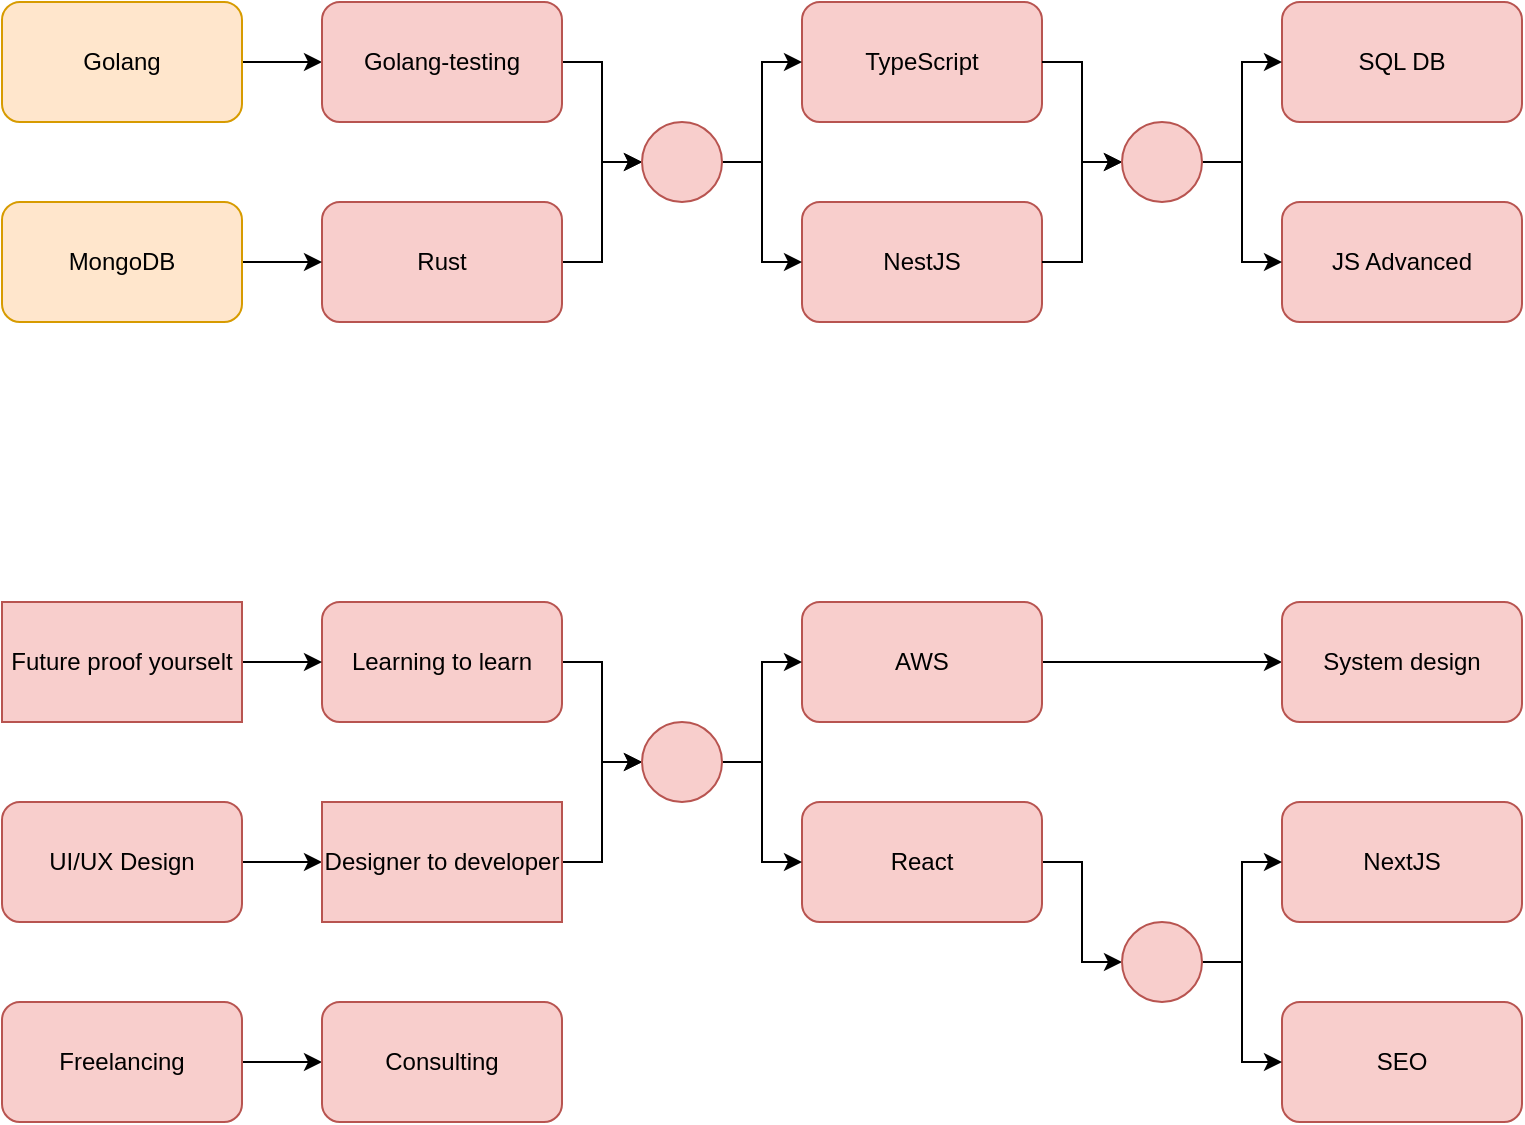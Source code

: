 <mxfile version="20.8.3" type="github">
  <diagram id="C5RBs43oDa-KdzZeNtuy" name="Page-1">
    <mxGraphModel dx="1876" dy="1157" grid="1" gridSize="10" guides="1" tooltips="1" connect="1" arrows="1" fold="1" page="1" pageScale="1" pageWidth="827" pageHeight="1169" math="0" shadow="0">
      <root>
        <mxCell id="WIyWlLk6GJQsqaUBKTNV-0" />
        <mxCell id="WIyWlLk6GJQsqaUBKTNV-1" parent="WIyWlLk6GJQsqaUBKTNV-0" />
        <mxCell id="8dS8NkWyoWZWIZvNbnty-49" style="edgeStyle=orthogonalEdgeStyle;rounded=0;orthogonalLoop=1;jettySize=auto;html=1;entryX=0;entryY=0.5;entryDx=0;entryDy=0;" parent="WIyWlLk6GJQsqaUBKTNV-1" source="8dS8NkWyoWZWIZvNbnty-0" target="8dS8NkWyoWZWIZvNbnty-47" edge="1">
          <mxGeometry relative="1" as="geometry" />
        </mxCell>
        <mxCell id="8dS8NkWyoWZWIZvNbnty-0" value="Golang" style="rounded=1;whiteSpace=wrap;html=1;fillColor=#ffe6cc;strokeColor=#d79b00;perimeter=rectanglePerimeter;glass=0;shadow=0;gradientColor=none;gradientDirection=north;" parent="WIyWlLk6GJQsqaUBKTNV-1" vertex="1">
          <mxGeometry x="40" y="20" width="120" height="60" as="geometry" />
        </mxCell>
        <mxCell id="8dS8NkWyoWZWIZvNbnty-1" value="SQL DB" style="rounded=1;whiteSpace=wrap;html=1;fillColor=#f8cecc;strokeColor=#b85450;" parent="WIyWlLk6GJQsqaUBKTNV-1" vertex="1">
          <mxGeometry x="680" y="20" width="120" height="60" as="geometry" />
        </mxCell>
        <mxCell id="8dS8NkWyoWZWIZvNbnty-44" style="edgeStyle=orthogonalEdgeStyle;rounded=0;orthogonalLoop=1;jettySize=auto;html=1;" parent="WIyWlLk6GJQsqaUBKTNV-1" source="8dS8NkWyoWZWIZvNbnty-2" target="8dS8NkWyoWZWIZvNbnty-13" edge="1">
          <mxGeometry relative="1" as="geometry" />
        </mxCell>
        <mxCell id="8dS8NkWyoWZWIZvNbnty-2" value="AWS" style="rounded=1;whiteSpace=wrap;html=1;fillColor=#f8cecc;strokeColor=#b85450;" parent="WIyWlLk6GJQsqaUBKTNV-1" vertex="1">
          <mxGeometry x="440" y="320" width="120" height="60" as="geometry" />
        </mxCell>
        <mxCell id="8dS8NkWyoWZWIZvNbnty-3" value="TypeScript" style="rounded=1;whiteSpace=wrap;html=1;fillColor=#f8cecc;strokeColor=#b85450;" parent="WIyWlLk6GJQsqaUBKTNV-1" vertex="1">
          <mxGeometry x="440" y="20" width="120" height="60" as="geometry" />
        </mxCell>
        <mxCell id="8dS8NkWyoWZWIZvNbnty-54" style="edgeStyle=orthogonalEdgeStyle;rounded=0;orthogonalLoop=1;jettySize=auto;html=1;" parent="WIyWlLk6GJQsqaUBKTNV-1" source="8dS8NkWyoWZWIZvNbnty-4" target="8dS8NkWyoWZWIZvNbnty-52" edge="1">
          <mxGeometry relative="1" as="geometry" />
        </mxCell>
        <mxCell id="8dS8NkWyoWZWIZvNbnty-4" value="Rust" style="rounded=1;whiteSpace=wrap;html=1;fillColor=#f8cecc;strokeColor=#b85450;" parent="WIyWlLk6GJQsqaUBKTNV-1" vertex="1">
          <mxGeometry x="200" y="120" width="120" height="60" as="geometry" />
        </mxCell>
        <mxCell id="8dS8NkWyoWZWIZvNbnty-20" value="" style="edgeStyle=orthogonalEdgeStyle;rounded=0;orthogonalLoop=1;jettySize=auto;html=1;" parent="WIyWlLk6GJQsqaUBKTNV-1" source="8dS8NkWyoWZWIZvNbnty-5" target="8dS8NkWyoWZWIZvNbnty-19" edge="1">
          <mxGeometry relative="1" as="geometry" />
        </mxCell>
        <mxCell id="8dS8NkWyoWZWIZvNbnty-5" value="UI/UX Design" style="rounded=1;whiteSpace=wrap;html=1;fillColor=#f8cecc;strokeColor=#b85450;" parent="WIyWlLk6GJQsqaUBKTNV-1" vertex="1">
          <mxGeometry x="40" y="420" width="120" height="60" as="geometry" />
        </mxCell>
        <mxCell id="8dS8NkWyoWZWIZvNbnty-43" style="edgeStyle=orthogonalEdgeStyle;rounded=0;orthogonalLoop=1;jettySize=auto;html=1;entryX=0;entryY=0.5;entryDx=0;entryDy=0;" parent="WIyWlLk6GJQsqaUBKTNV-1" source="8dS8NkWyoWZWIZvNbnty-6" target="8dS8NkWyoWZWIZvNbnty-42" edge="1">
          <mxGeometry relative="1" as="geometry" />
        </mxCell>
        <mxCell id="8dS8NkWyoWZWIZvNbnty-6" value="React" style="rounded=1;whiteSpace=wrap;html=1;fillColor=#f8cecc;strokeColor=#b85450;" parent="WIyWlLk6GJQsqaUBKTNV-1" vertex="1">
          <mxGeometry x="440" y="420" width="120" height="60" as="geometry" />
        </mxCell>
        <mxCell id="8dS8NkWyoWZWIZvNbnty-7" value="NextJS" style="rounded=1;whiteSpace=wrap;html=1;fillColor=#f8cecc;strokeColor=#b85450;" parent="WIyWlLk6GJQsqaUBKTNV-1" vertex="1">
          <mxGeometry x="680" y="420" width="120" height="60" as="geometry" />
        </mxCell>
        <mxCell id="8dS8NkWyoWZWIZvNbnty-8" value="NestJS" style="rounded=1;whiteSpace=wrap;html=1;fillColor=#f8cecc;strokeColor=#b85450;" parent="WIyWlLk6GJQsqaUBKTNV-1" vertex="1">
          <mxGeometry x="440" y="120" width="120" height="60" as="geometry" />
        </mxCell>
        <mxCell id="8dS8NkWyoWZWIZvNbnty-9" value="SEO" style="rounded=1;whiteSpace=wrap;html=1;fillColor=#f8cecc;strokeColor=#b85450;" parent="WIyWlLk6GJQsqaUBKTNV-1" vertex="1">
          <mxGeometry x="680" y="520" width="120" height="60" as="geometry" />
        </mxCell>
        <mxCell id="8dS8NkWyoWZWIZvNbnty-26" value="" style="edgeStyle=orthogonalEdgeStyle;rounded=0;orthogonalLoop=1;jettySize=auto;html=1;" parent="WIyWlLk6GJQsqaUBKTNV-1" source="8dS8NkWyoWZWIZvNbnty-10" target="8dS8NkWyoWZWIZvNbnty-11" edge="1">
          <mxGeometry relative="1" as="geometry" />
        </mxCell>
        <mxCell id="8dS8NkWyoWZWIZvNbnty-10" value="Freelancing" style="rounded=1;whiteSpace=wrap;html=1;fillColor=#f8cecc;strokeColor=#b85450;" parent="WIyWlLk6GJQsqaUBKTNV-1" vertex="1">
          <mxGeometry x="40" y="520" width="120" height="60" as="geometry" />
        </mxCell>
        <mxCell id="8dS8NkWyoWZWIZvNbnty-11" value="Consulting" style="rounded=1;whiteSpace=wrap;html=1;fillColor=#f8cecc;strokeColor=#b85450;" parent="WIyWlLk6GJQsqaUBKTNV-1" vertex="1">
          <mxGeometry x="200" y="520" width="120" height="60" as="geometry" />
        </mxCell>
        <mxCell id="8dS8NkWyoWZWIZvNbnty-38" style="edgeStyle=orthogonalEdgeStyle;rounded=0;orthogonalLoop=1;jettySize=auto;html=1;" parent="WIyWlLk6GJQsqaUBKTNV-1" source="8dS8NkWyoWZWIZvNbnty-12" target="8dS8NkWyoWZWIZvNbnty-36" edge="1">
          <mxGeometry relative="1" as="geometry" />
        </mxCell>
        <mxCell id="8dS8NkWyoWZWIZvNbnty-12" value="Learning to learn" style="rounded=1;whiteSpace=wrap;html=1;fillColor=#f8cecc;strokeColor=#b85450;" parent="WIyWlLk6GJQsqaUBKTNV-1" vertex="1">
          <mxGeometry x="200" y="320" width="120" height="60" as="geometry" />
        </mxCell>
        <mxCell id="8dS8NkWyoWZWIZvNbnty-13" value="System design" style="rounded=1;whiteSpace=wrap;html=1;fillColor=#f8cecc;strokeColor=#b85450;" parent="WIyWlLk6GJQsqaUBKTNV-1" vertex="1">
          <mxGeometry x="680" y="320" width="120" height="60" as="geometry" />
        </mxCell>
        <mxCell id="8dS8NkWyoWZWIZvNbnty-14" value="JS Advanced" style="rounded=1;whiteSpace=wrap;html=1;fillColor=#f8cecc;strokeColor=#b85450;" parent="WIyWlLk6GJQsqaUBKTNV-1" vertex="1">
          <mxGeometry x="680" y="120" width="120" height="60" as="geometry" />
        </mxCell>
        <mxCell id="8dS8NkWyoWZWIZvNbnty-27" style="edgeStyle=orthogonalEdgeStyle;rounded=0;orthogonalLoop=1;jettySize=auto;html=1;entryX=0;entryY=0.5;entryDx=0;entryDy=0;" parent="WIyWlLk6GJQsqaUBKTNV-1" source="8dS8NkWyoWZWIZvNbnty-16" target="8dS8NkWyoWZWIZvNbnty-12" edge="1">
          <mxGeometry relative="1" as="geometry" />
        </mxCell>
        <mxCell id="8dS8NkWyoWZWIZvNbnty-16" value="Future proof yourselt" style="rounded=0;whiteSpace=wrap;html=1;fillColor=#f8cecc;strokeColor=#b85450;" parent="WIyWlLk6GJQsqaUBKTNV-1" vertex="1">
          <mxGeometry x="40" y="320" width="120" height="60" as="geometry" />
        </mxCell>
        <mxCell id="8dS8NkWyoWZWIZvNbnty-37" style="edgeStyle=orthogonalEdgeStyle;rounded=0;orthogonalLoop=1;jettySize=auto;html=1;entryX=0;entryY=0.5;entryDx=0;entryDy=0;" parent="WIyWlLk6GJQsqaUBKTNV-1" source="8dS8NkWyoWZWIZvNbnty-19" target="8dS8NkWyoWZWIZvNbnty-36" edge="1">
          <mxGeometry relative="1" as="geometry" />
        </mxCell>
        <mxCell id="8dS8NkWyoWZWIZvNbnty-19" value="Designer to developer" style="rounded=0;whiteSpace=wrap;html=1;fillColor=#f8cecc;strokeColor=#b85450;" parent="WIyWlLk6GJQsqaUBKTNV-1" vertex="1">
          <mxGeometry x="200" y="420" width="120" height="60" as="geometry" />
        </mxCell>
        <mxCell id="8dS8NkWyoWZWIZvNbnty-31" style="edgeStyle=orthogonalEdgeStyle;rounded=0;orthogonalLoop=1;jettySize=auto;html=1;entryX=0;entryY=0.5;entryDx=0;entryDy=0;exitX=1;exitY=0.5;exitDx=0;exitDy=0;" parent="WIyWlLk6GJQsqaUBKTNV-1" source="8dS8NkWyoWZWIZvNbnty-3" target="8dS8NkWyoWZWIZvNbnty-33" edge="1">
          <mxGeometry relative="1" as="geometry">
            <mxPoint x="560" y="50" as="sourcePoint" />
          </mxGeometry>
        </mxCell>
        <mxCell id="8dS8NkWyoWZWIZvNbnty-32" style="edgeStyle=orthogonalEdgeStyle;rounded=0;orthogonalLoop=1;jettySize=auto;html=1;entryX=0;entryY=0.5;entryDx=0;entryDy=0;" parent="WIyWlLk6GJQsqaUBKTNV-1" source="8dS8NkWyoWZWIZvNbnty-8" target="8dS8NkWyoWZWIZvNbnty-33" edge="1">
          <mxGeometry relative="1" as="geometry">
            <mxPoint x="560" y="150" as="sourcePoint" />
          </mxGeometry>
        </mxCell>
        <mxCell id="8dS8NkWyoWZWIZvNbnty-34" style="edgeStyle=orthogonalEdgeStyle;rounded=0;orthogonalLoop=1;jettySize=auto;html=1;entryX=0;entryY=0.5;entryDx=0;entryDy=0;" parent="WIyWlLk6GJQsqaUBKTNV-1" source="8dS8NkWyoWZWIZvNbnty-33" target="8dS8NkWyoWZWIZvNbnty-1" edge="1">
          <mxGeometry relative="1" as="geometry" />
        </mxCell>
        <mxCell id="8dS8NkWyoWZWIZvNbnty-35" style="edgeStyle=orthogonalEdgeStyle;rounded=0;orthogonalLoop=1;jettySize=auto;html=1;" parent="WIyWlLk6GJQsqaUBKTNV-1" source="8dS8NkWyoWZWIZvNbnty-33" target="8dS8NkWyoWZWIZvNbnty-14" edge="1">
          <mxGeometry relative="1" as="geometry" />
        </mxCell>
        <mxCell id="8dS8NkWyoWZWIZvNbnty-33" value="" style="ellipse;whiteSpace=wrap;html=1;aspect=fixed;fillColor=#f8cecc;strokeColor=#b85450;" parent="WIyWlLk6GJQsqaUBKTNV-1" vertex="1">
          <mxGeometry x="600" y="80" width="40" height="40" as="geometry" />
        </mxCell>
        <mxCell id="8dS8NkWyoWZWIZvNbnty-39" style="edgeStyle=orthogonalEdgeStyle;rounded=0;orthogonalLoop=1;jettySize=auto;html=1;" parent="WIyWlLk6GJQsqaUBKTNV-1" source="8dS8NkWyoWZWIZvNbnty-36" target="8dS8NkWyoWZWIZvNbnty-2" edge="1">
          <mxGeometry relative="1" as="geometry" />
        </mxCell>
        <mxCell id="8dS8NkWyoWZWIZvNbnty-40" style="edgeStyle=orthogonalEdgeStyle;rounded=0;orthogonalLoop=1;jettySize=auto;html=1;" parent="WIyWlLk6GJQsqaUBKTNV-1" source="8dS8NkWyoWZWIZvNbnty-36" target="8dS8NkWyoWZWIZvNbnty-6" edge="1">
          <mxGeometry relative="1" as="geometry" />
        </mxCell>
        <mxCell id="8dS8NkWyoWZWIZvNbnty-36" value="" style="ellipse;whiteSpace=wrap;html=1;aspect=fixed;fillColor=#f8cecc;strokeColor=#b85450;" parent="WIyWlLk6GJQsqaUBKTNV-1" vertex="1">
          <mxGeometry x="360" y="380" width="40" height="40" as="geometry" />
        </mxCell>
        <mxCell id="8dS8NkWyoWZWIZvNbnty-45" style="edgeStyle=orthogonalEdgeStyle;rounded=0;orthogonalLoop=1;jettySize=auto;html=1;" parent="WIyWlLk6GJQsqaUBKTNV-1" source="8dS8NkWyoWZWIZvNbnty-42" target="8dS8NkWyoWZWIZvNbnty-7" edge="1">
          <mxGeometry relative="1" as="geometry" />
        </mxCell>
        <mxCell id="8dS8NkWyoWZWIZvNbnty-46" style="edgeStyle=orthogonalEdgeStyle;rounded=0;orthogonalLoop=1;jettySize=auto;html=1;" parent="WIyWlLk6GJQsqaUBKTNV-1" source="8dS8NkWyoWZWIZvNbnty-42" target="8dS8NkWyoWZWIZvNbnty-9" edge="1">
          <mxGeometry relative="1" as="geometry" />
        </mxCell>
        <mxCell id="8dS8NkWyoWZWIZvNbnty-42" value="" style="ellipse;whiteSpace=wrap;html=1;aspect=fixed;fillColor=#f8cecc;strokeColor=#b85450;" parent="WIyWlLk6GJQsqaUBKTNV-1" vertex="1">
          <mxGeometry x="600" y="480" width="40" height="40" as="geometry" />
        </mxCell>
        <mxCell id="8dS8NkWyoWZWIZvNbnty-53" style="edgeStyle=orthogonalEdgeStyle;rounded=0;orthogonalLoop=1;jettySize=auto;html=1;entryX=0;entryY=0.5;entryDx=0;entryDy=0;" parent="WIyWlLk6GJQsqaUBKTNV-1" source="8dS8NkWyoWZWIZvNbnty-47" target="8dS8NkWyoWZWIZvNbnty-52" edge="1">
          <mxGeometry relative="1" as="geometry" />
        </mxCell>
        <mxCell id="8dS8NkWyoWZWIZvNbnty-47" value="Golang-testing" style="rounded=1;whiteSpace=wrap;html=1;fillColor=#f8cecc;strokeColor=#b85450;" parent="WIyWlLk6GJQsqaUBKTNV-1" vertex="1">
          <mxGeometry x="200" y="20" width="120" height="60" as="geometry" />
        </mxCell>
        <mxCell id="8dS8NkWyoWZWIZvNbnty-50" style="edgeStyle=orthogonalEdgeStyle;rounded=0;orthogonalLoop=1;jettySize=auto;html=1;entryX=0;entryY=0.5;entryDx=0;entryDy=0;" parent="WIyWlLk6GJQsqaUBKTNV-1" source="8dS8NkWyoWZWIZvNbnty-48" target="8dS8NkWyoWZWIZvNbnty-4" edge="1">
          <mxGeometry relative="1" as="geometry" />
        </mxCell>
        <mxCell id="8dS8NkWyoWZWIZvNbnty-48" value="MongoDB" style="rounded=1;whiteSpace=wrap;html=1;fillColor=#ffe6cc;strokeColor=#d79b00;" parent="WIyWlLk6GJQsqaUBKTNV-1" vertex="1">
          <mxGeometry x="40" y="120" width="120" height="60" as="geometry" />
        </mxCell>
        <mxCell id="8dS8NkWyoWZWIZvNbnty-55" style="edgeStyle=orthogonalEdgeStyle;rounded=0;orthogonalLoop=1;jettySize=auto;html=1;" parent="WIyWlLk6GJQsqaUBKTNV-1" source="8dS8NkWyoWZWIZvNbnty-52" target="8dS8NkWyoWZWIZvNbnty-3" edge="1">
          <mxGeometry relative="1" as="geometry" />
        </mxCell>
        <mxCell id="8dS8NkWyoWZWIZvNbnty-56" style="edgeStyle=orthogonalEdgeStyle;rounded=0;orthogonalLoop=1;jettySize=auto;html=1;" parent="WIyWlLk6GJQsqaUBKTNV-1" source="8dS8NkWyoWZWIZvNbnty-52" target="8dS8NkWyoWZWIZvNbnty-8" edge="1">
          <mxGeometry relative="1" as="geometry" />
        </mxCell>
        <mxCell id="8dS8NkWyoWZWIZvNbnty-52" value="" style="ellipse;whiteSpace=wrap;html=1;aspect=fixed;fillColor=#f8cecc;strokeColor=#b85450;" parent="WIyWlLk6GJQsqaUBKTNV-1" vertex="1">
          <mxGeometry x="360" y="80" width="40" height="40" as="geometry" />
        </mxCell>
      </root>
    </mxGraphModel>
  </diagram>
</mxfile>
